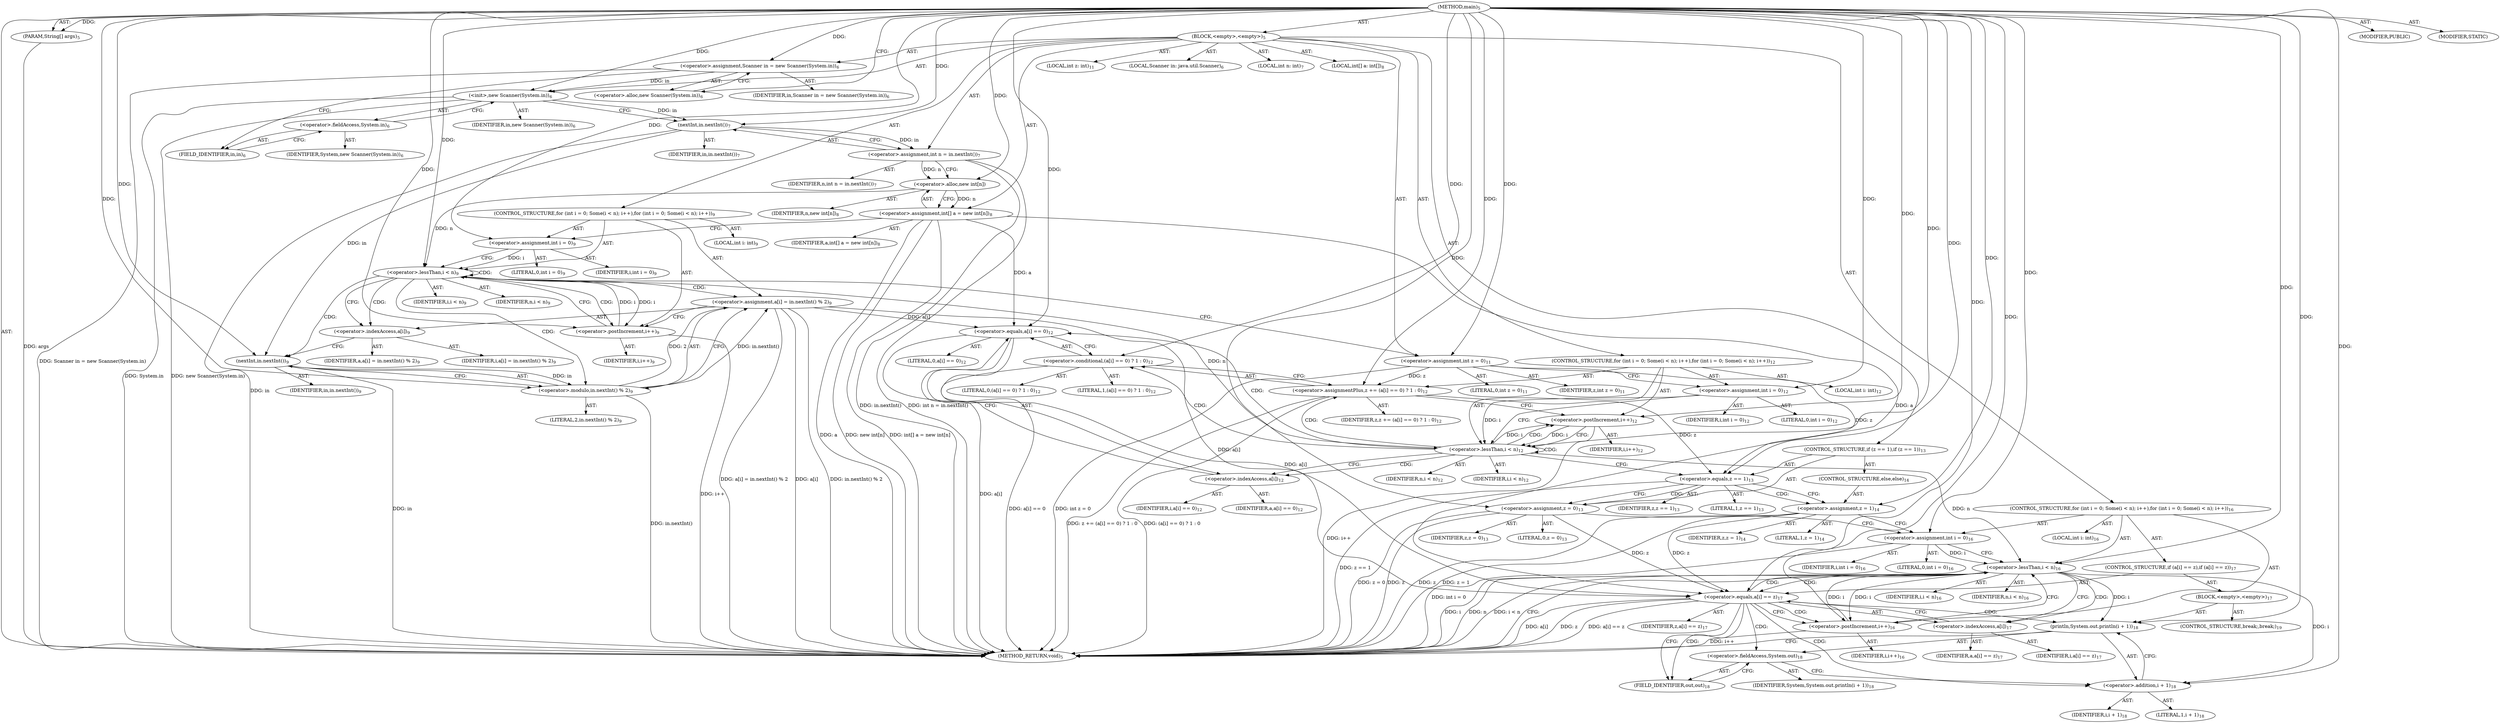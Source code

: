 digraph "main" {  
"19" [label = <(METHOD,main)<SUB>5</SUB>> ]
"20" [label = <(PARAM,String[] args)<SUB>5</SUB>> ]
"21" [label = <(BLOCK,&lt;empty&gt;,&lt;empty&gt;)<SUB>5</SUB>> ]
"4" [label = <(LOCAL,Scanner in: java.util.Scanner)<SUB>6</SUB>> ]
"22" [label = <(&lt;operator&gt;.assignment,Scanner in = new Scanner(System.in))<SUB>6</SUB>> ]
"23" [label = <(IDENTIFIER,in,Scanner in = new Scanner(System.in))<SUB>6</SUB>> ]
"24" [label = <(&lt;operator&gt;.alloc,new Scanner(System.in))<SUB>6</SUB>> ]
"25" [label = <(&lt;init&gt;,new Scanner(System.in))<SUB>6</SUB>> ]
"3" [label = <(IDENTIFIER,in,new Scanner(System.in))<SUB>6</SUB>> ]
"26" [label = <(&lt;operator&gt;.fieldAccess,System.in)<SUB>6</SUB>> ]
"27" [label = <(IDENTIFIER,System,new Scanner(System.in))<SUB>6</SUB>> ]
"28" [label = <(FIELD_IDENTIFIER,in,in)<SUB>6</SUB>> ]
"29" [label = <(LOCAL,int n: int)<SUB>7</SUB>> ]
"30" [label = <(&lt;operator&gt;.assignment,int n = in.nextInt())<SUB>7</SUB>> ]
"31" [label = <(IDENTIFIER,n,int n = in.nextInt())<SUB>7</SUB>> ]
"32" [label = <(nextInt,in.nextInt())<SUB>7</SUB>> ]
"33" [label = <(IDENTIFIER,in,in.nextInt())<SUB>7</SUB>> ]
"34" [label = <(LOCAL,int[] a: int[])<SUB>8</SUB>> ]
"35" [label = <(&lt;operator&gt;.assignment,int[] a = new int[n])<SUB>8</SUB>> ]
"36" [label = <(IDENTIFIER,a,int[] a = new int[n])<SUB>8</SUB>> ]
"37" [label = <(&lt;operator&gt;.alloc,new int[n])> ]
"38" [label = <(IDENTIFIER,n,new int[n])<SUB>8</SUB>> ]
"39" [label = <(CONTROL_STRUCTURE,for (int i = 0; Some(i &lt; n); i++),for (int i = 0; Some(i &lt; n); i++))<SUB>9</SUB>> ]
"40" [label = <(LOCAL,int i: int)<SUB>9</SUB>> ]
"41" [label = <(&lt;operator&gt;.assignment,int i = 0)<SUB>9</SUB>> ]
"42" [label = <(IDENTIFIER,i,int i = 0)<SUB>9</SUB>> ]
"43" [label = <(LITERAL,0,int i = 0)<SUB>9</SUB>> ]
"44" [label = <(&lt;operator&gt;.lessThan,i &lt; n)<SUB>9</SUB>> ]
"45" [label = <(IDENTIFIER,i,i &lt; n)<SUB>9</SUB>> ]
"46" [label = <(IDENTIFIER,n,i &lt; n)<SUB>9</SUB>> ]
"47" [label = <(&lt;operator&gt;.postIncrement,i++)<SUB>9</SUB>> ]
"48" [label = <(IDENTIFIER,i,i++)<SUB>9</SUB>> ]
"49" [label = <(&lt;operator&gt;.assignment,a[i] = in.nextInt() % 2)<SUB>9</SUB>> ]
"50" [label = <(&lt;operator&gt;.indexAccess,a[i])<SUB>9</SUB>> ]
"51" [label = <(IDENTIFIER,a,a[i] = in.nextInt() % 2)<SUB>9</SUB>> ]
"52" [label = <(IDENTIFIER,i,a[i] = in.nextInt() % 2)<SUB>9</SUB>> ]
"53" [label = <(&lt;operator&gt;.modulo,in.nextInt() % 2)<SUB>9</SUB>> ]
"54" [label = <(nextInt,in.nextInt())<SUB>9</SUB>> ]
"55" [label = <(IDENTIFIER,in,in.nextInt())<SUB>9</SUB>> ]
"56" [label = <(LITERAL,2,in.nextInt() % 2)<SUB>9</SUB>> ]
"57" [label = <(LOCAL,int z: int)<SUB>11</SUB>> ]
"58" [label = <(&lt;operator&gt;.assignment,int z = 0)<SUB>11</SUB>> ]
"59" [label = <(IDENTIFIER,z,int z = 0)<SUB>11</SUB>> ]
"60" [label = <(LITERAL,0,int z = 0)<SUB>11</SUB>> ]
"61" [label = <(CONTROL_STRUCTURE,for (int i = 0; Some(i &lt; n); i++),for (int i = 0; Some(i &lt; n); i++))<SUB>12</SUB>> ]
"62" [label = <(LOCAL,int i: int)<SUB>12</SUB>> ]
"63" [label = <(&lt;operator&gt;.assignment,int i = 0)<SUB>12</SUB>> ]
"64" [label = <(IDENTIFIER,i,int i = 0)<SUB>12</SUB>> ]
"65" [label = <(LITERAL,0,int i = 0)<SUB>12</SUB>> ]
"66" [label = <(&lt;operator&gt;.lessThan,i &lt; n)<SUB>12</SUB>> ]
"67" [label = <(IDENTIFIER,i,i &lt; n)<SUB>12</SUB>> ]
"68" [label = <(IDENTIFIER,n,i &lt; n)<SUB>12</SUB>> ]
"69" [label = <(&lt;operator&gt;.postIncrement,i++)<SUB>12</SUB>> ]
"70" [label = <(IDENTIFIER,i,i++)<SUB>12</SUB>> ]
"71" [label = <(&lt;operator&gt;.assignmentPlus,z += (a[i] == 0) ? 1 : 0)<SUB>12</SUB>> ]
"72" [label = <(IDENTIFIER,z,z += (a[i] == 0) ? 1 : 0)<SUB>12</SUB>> ]
"73" [label = <(&lt;operator&gt;.conditional,(a[i] == 0) ? 1 : 0)<SUB>12</SUB>> ]
"74" [label = <(&lt;operator&gt;.equals,a[i] == 0)<SUB>12</SUB>> ]
"75" [label = <(&lt;operator&gt;.indexAccess,a[i])<SUB>12</SUB>> ]
"76" [label = <(IDENTIFIER,a,a[i] == 0)<SUB>12</SUB>> ]
"77" [label = <(IDENTIFIER,i,a[i] == 0)<SUB>12</SUB>> ]
"78" [label = <(LITERAL,0,a[i] == 0)<SUB>12</SUB>> ]
"79" [label = <(LITERAL,1,(a[i] == 0) ? 1 : 0)<SUB>12</SUB>> ]
"80" [label = <(LITERAL,0,(a[i] == 0) ? 1 : 0)<SUB>12</SUB>> ]
"81" [label = <(CONTROL_STRUCTURE,if (z == 1),if (z == 1))<SUB>13</SUB>> ]
"82" [label = <(&lt;operator&gt;.equals,z == 1)<SUB>13</SUB>> ]
"83" [label = <(IDENTIFIER,z,z == 1)<SUB>13</SUB>> ]
"84" [label = <(LITERAL,1,z == 1)<SUB>13</SUB>> ]
"85" [label = <(&lt;operator&gt;.assignment,z = 0)<SUB>13</SUB>> ]
"86" [label = <(IDENTIFIER,z,z = 0)<SUB>13</SUB>> ]
"87" [label = <(LITERAL,0,z = 0)<SUB>13</SUB>> ]
"88" [label = <(CONTROL_STRUCTURE,else,else)<SUB>14</SUB>> ]
"89" [label = <(&lt;operator&gt;.assignment,z = 1)<SUB>14</SUB>> ]
"90" [label = <(IDENTIFIER,z,z = 1)<SUB>14</SUB>> ]
"91" [label = <(LITERAL,1,z = 1)<SUB>14</SUB>> ]
"92" [label = <(CONTROL_STRUCTURE,for (int i = 0; Some(i &lt; n); i++),for (int i = 0; Some(i &lt; n); i++))<SUB>16</SUB>> ]
"93" [label = <(LOCAL,int i: int)<SUB>16</SUB>> ]
"94" [label = <(&lt;operator&gt;.assignment,int i = 0)<SUB>16</SUB>> ]
"95" [label = <(IDENTIFIER,i,int i = 0)<SUB>16</SUB>> ]
"96" [label = <(LITERAL,0,int i = 0)<SUB>16</SUB>> ]
"97" [label = <(&lt;operator&gt;.lessThan,i &lt; n)<SUB>16</SUB>> ]
"98" [label = <(IDENTIFIER,i,i &lt; n)<SUB>16</SUB>> ]
"99" [label = <(IDENTIFIER,n,i &lt; n)<SUB>16</SUB>> ]
"100" [label = <(&lt;operator&gt;.postIncrement,i++)<SUB>16</SUB>> ]
"101" [label = <(IDENTIFIER,i,i++)<SUB>16</SUB>> ]
"102" [label = <(CONTROL_STRUCTURE,if (a[i] == z),if (a[i] == z))<SUB>17</SUB>> ]
"103" [label = <(&lt;operator&gt;.equals,a[i] == z)<SUB>17</SUB>> ]
"104" [label = <(&lt;operator&gt;.indexAccess,a[i])<SUB>17</SUB>> ]
"105" [label = <(IDENTIFIER,a,a[i] == z)<SUB>17</SUB>> ]
"106" [label = <(IDENTIFIER,i,a[i] == z)<SUB>17</SUB>> ]
"107" [label = <(IDENTIFIER,z,a[i] == z)<SUB>17</SUB>> ]
"108" [label = <(BLOCK,&lt;empty&gt;,&lt;empty&gt;)<SUB>17</SUB>> ]
"109" [label = <(println,System.out.println(i + 1))<SUB>18</SUB>> ]
"110" [label = <(&lt;operator&gt;.fieldAccess,System.out)<SUB>18</SUB>> ]
"111" [label = <(IDENTIFIER,System,System.out.println(i + 1))<SUB>18</SUB>> ]
"112" [label = <(FIELD_IDENTIFIER,out,out)<SUB>18</SUB>> ]
"113" [label = <(&lt;operator&gt;.addition,i + 1)<SUB>18</SUB>> ]
"114" [label = <(IDENTIFIER,i,i + 1)<SUB>18</SUB>> ]
"115" [label = <(LITERAL,1,i + 1)<SUB>18</SUB>> ]
"116" [label = <(CONTROL_STRUCTURE,break;,break;)<SUB>19</SUB>> ]
"117" [label = <(MODIFIER,PUBLIC)> ]
"118" [label = <(MODIFIER,STATIC)> ]
"119" [label = <(METHOD_RETURN,void)<SUB>5</SUB>> ]
  "19" -> "20"  [ label = "AST: "] 
  "19" -> "21"  [ label = "AST: "] 
  "19" -> "117"  [ label = "AST: "] 
  "19" -> "118"  [ label = "AST: "] 
  "19" -> "119"  [ label = "AST: "] 
  "21" -> "4"  [ label = "AST: "] 
  "21" -> "22"  [ label = "AST: "] 
  "21" -> "25"  [ label = "AST: "] 
  "21" -> "29"  [ label = "AST: "] 
  "21" -> "30"  [ label = "AST: "] 
  "21" -> "34"  [ label = "AST: "] 
  "21" -> "35"  [ label = "AST: "] 
  "21" -> "39"  [ label = "AST: "] 
  "21" -> "57"  [ label = "AST: "] 
  "21" -> "58"  [ label = "AST: "] 
  "21" -> "61"  [ label = "AST: "] 
  "21" -> "81"  [ label = "AST: "] 
  "21" -> "92"  [ label = "AST: "] 
  "22" -> "23"  [ label = "AST: "] 
  "22" -> "24"  [ label = "AST: "] 
  "25" -> "3"  [ label = "AST: "] 
  "25" -> "26"  [ label = "AST: "] 
  "26" -> "27"  [ label = "AST: "] 
  "26" -> "28"  [ label = "AST: "] 
  "30" -> "31"  [ label = "AST: "] 
  "30" -> "32"  [ label = "AST: "] 
  "32" -> "33"  [ label = "AST: "] 
  "35" -> "36"  [ label = "AST: "] 
  "35" -> "37"  [ label = "AST: "] 
  "37" -> "38"  [ label = "AST: "] 
  "39" -> "40"  [ label = "AST: "] 
  "39" -> "41"  [ label = "AST: "] 
  "39" -> "44"  [ label = "AST: "] 
  "39" -> "47"  [ label = "AST: "] 
  "39" -> "49"  [ label = "AST: "] 
  "41" -> "42"  [ label = "AST: "] 
  "41" -> "43"  [ label = "AST: "] 
  "44" -> "45"  [ label = "AST: "] 
  "44" -> "46"  [ label = "AST: "] 
  "47" -> "48"  [ label = "AST: "] 
  "49" -> "50"  [ label = "AST: "] 
  "49" -> "53"  [ label = "AST: "] 
  "50" -> "51"  [ label = "AST: "] 
  "50" -> "52"  [ label = "AST: "] 
  "53" -> "54"  [ label = "AST: "] 
  "53" -> "56"  [ label = "AST: "] 
  "54" -> "55"  [ label = "AST: "] 
  "58" -> "59"  [ label = "AST: "] 
  "58" -> "60"  [ label = "AST: "] 
  "61" -> "62"  [ label = "AST: "] 
  "61" -> "63"  [ label = "AST: "] 
  "61" -> "66"  [ label = "AST: "] 
  "61" -> "69"  [ label = "AST: "] 
  "61" -> "71"  [ label = "AST: "] 
  "63" -> "64"  [ label = "AST: "] 
  "63" -> "65"  [ label = "AST: "] 
  "66" -> "67"  [ label = "AST: "] 
  "66" -> "68"  [ label = "AST: "] 
  "69" -> "70"  [ label = "AST: "] 
  "71" -> "72"  [ label = "AST: "] 
  "71" -> "73"  [ label = "AST: "] 
  "73" -> "74"  [ label = "AST: "] 
  "73" -> "79"  [ label = "AST: "] 
  "73" -> "80"  [ label = "AST: "] 
  "74" -> "75"  [ label = "AST: "] 
  "74" -> "78"  [ label = "AST: "] 
  "75" -> "76"  [ label = "AST: "] 
  "75" -> "77"  [ label = "AST: "] 
  "81" -> "82"  [ label = "AST: "] 
  "81" -> "85"  [ label = "AST: "] 
  "81" -> "88"  [ label = "AST: "] 
  "82" -> "83"  [ label = "AST: "] 
  "82" -> "84"  [ label = "AST: "] 
  "85" -> "86"  [ label = "AST: "] 
  "85" -> "87"  [ label = "AST: "] 
  "88" -> "89"  [ label = "AST: "] 
  "89" -> "90"  [ label = "AST: "] 
  "89" -> "91"  [ label = "AST: "] 
  "92" -> "93"  [ label = "AST: "] 
  "92" -> "94"  [ label = "AST: "] 
  "92" -> "97"  [ label = "AST: "] 
  "92" -> "100"  [ label = "AST: "] 
  "92" -> "102"  [ label = "AST: "] 
  "94" -> "95"  [ label = "AST: "] 
  "94" -> "96"  [ label = "AST: "] 
  "97" -> "98"  [ label = "AST: "] 
  "97" -> "99"  [ label = "AST: "] 
  "100" -> "101"  [ label = "AST: "] 
  "102" -> "103"  [ label = "AST: "] 
  "102" -> "108"  [ label = "AST: "] 
  "103" -> "104"  [ label = "AST: "] 
  "103" -> "107"  [ label = "AST: "] 
  "104" -> "105"  [ label = "AST: "] 
  "104" -> "106"  [ label = "AST: "] 
  "108" -> "109"  [ label = "AST: "] 
  "108" -> "116"  [ label = "AST: "] 
  "109" -> "110"  [ label = "AST: "] 
  "109" -> "113"  [ label = "AST: "] 
  "110" -> "111"  [ label = "AST: "] 
  "110" -> "112"  [ label = "AST: "] 
  "113" -> "114"  [ label = "AST: "] 
  "113" -> "115"  [ label = "AST: "] 
  "22" -> "28"  [ label = "CFG: "] 
  "25" -> "32"  [ label = "CFG: "] 
  "30" -> "37"  [ label = "CFG: "] 
  "35" -> "41"  [ label = "CFG: "] 
  "58" -> "63"  [ label = "CFG: "] 
  "24" -> "22"  [ label = "CFG: "] 
  "26" -> "25"  [ label = "CFG: "] 
  "32" -> "30"  [ label = "CFG: "] 
  "37" -> "35"  [ label = "CFG: "] 
  "41" -> "44"  [ label = "CFG: "] 
  "44" -> "50"  [ label = "CFG: "] 
  "44" -> "58"  [ label = "CFG: "] 
  "47" -> "44"  [ label = "CFG: "] 
  "49" -> "47"  [ label = "CFG: "] 
  "63" -> "66"  [ label = "CFG: "] 
  "66" -> "75"  [ label = "CFG: "] 
  "66" -> "82"  [ label = "CFG: "] 
  "69" -> "66"  [ label = "CFG: "] 
  "71" -> "69"  [ label = "CFG: "] 
  "82" -> "85"  [ label = "CFG: "] 
  "82" -> "89"  [ label = "CFG: "] 
  "85" -> "94"  [ label = "CFG: "] 
  "94" -> "97"  [ label = "CFG: "] 
  "97" -> "119"  [ label = "CFG: "] 
  "97" -> "104"  [ label = "CFG: "] 
  "100" -> "97"  [ label = "CFG: "] 
  "28" -> "26"  [ label = "CFG: "] 
  "50" -> "54"  [ label = "CFG: "] 
  "53" -> "49"  [ label = "CFG: "] 
  "73" -> "71"  [ label = "CFG: "] 
  "89" -> "94"  [ label = "CFG: "] 
  "103" -> "112"  [ label = "CFG: "] 
  "103" -> "100"  [ label = "CFG: "] 
  "54" -> "53"  [ label = "CFG: "] 
  "74" -> "73"  [ label = "CFG: "] 
  "104" -> "103"  [ label = "CFG: "] 
  "109" -> "119"  [ label = "CFG: "] 
  "75" -> "74"  [ label = "CFG: "] 
  "110" -> "113"  [ label = "CFG: "] 
  "113" -> "109"  [ label = "CFG: "] 
  "112" -> "110"  [ label = "CFG: "] 
  "19" -> "24"  [ label = "CFG: "] 
  "20" -> "119"  [ label = "DDG: args"] 
  "22" -> "119"  [ label = "DDG: Scanner in = new Scanner(System.in)"] 
  "25" -> "119"  [ label = "DDG: System.in"] 
  "25" -> "119"  [ label = "DDG: new Scanner(System.in)"] 
  "32" -> "119"  [ label = "DDG: in"] 
  "30" -> "119"  [ label = "DDG: in.nextInt()"] 
  "30" -> "119"  [ label = "DDG: int n = in.nextInt()"] 
  "35" -> "119"  [ label = "DDG: a"] 
  "35" -> "119"  [ label = "DDG: new int[n]"] 
  "35" -> "119"  [ label = "DDG: int[] a = new int[n]"] 
  "58" -> "119"  [ label = "DDG: int z = 0"] 
  "82" -> "119"  [ label = "DDG: z == 1"] 
  "89" -> "119"  [ label = "DDG: z"] 
  "89" -> "119"  [ label = "DDG: z = 1"] 
  "85" -> "119"  [ label = "DDG: z"] 
  "85" -> "119"  [ label = "DDG: z = 0"] 
  "94" -> "119"  [ label = "DDG: int i = 0"] 
  "97" -> "119"  [ label = "DDG: i"] 
  "97" -> "119"  [ label = "DDG: n"] 
  "97" -> "119"  [ label = "DDG: i &lt; n"] 
  "103" -> "119"  [ label = "DDG: a[i]"] 
  "103" -> "119"  [ label = "DDG: z"] 
  "103" -> "119"  [ label = "DDG: a[i] == z"] 
  "100" -> "119"  [ label = "DDG: i++"] 
  "74" -> "119"  [ label = "DDG: a[i]"] 
  "73" -> "119"  [ label = "DDG: a[i] == 0"] 
  "71" -> "119"  [ label = "DDG: (a[i] == 0) ? 1 : 0"] 
  "71" -> "119"  [ label = "DDG: z += (a[i] == 0) ? 1 : 0"] 
  "69" -> "119"  [ label = "DDG: i++"] 
  "49" -> "119"  [ label = "DDG: a[i]"] 
  "54" -> "119"  [ label = "DDG: in"] 
  "53" -> "119"  [ label = "DDG: in.nextInt()"] 
  "49" -> "119"  [ label = "DDG: in.nextInt() % 2"] 
  "49" -> "119"  [ label = "DDG: a[i] = in.nextInt() % 2"] 
  "47" -> "119"  [ label = "DDG: i++"] 
  "19" -> "20"  [ label = "DDG: "] 
  "19" -> "22"  [ label = "DDG: "] 
  "32" -> "30"  [ label = "DDG: in"] 
  "37" -> "35"  [ label = "DDG: n"] 
  "19" -> "58"  [ label = "DDG: "] 
  "22" -> "25"  [ label = "DDG: in"] 
  "19" -> "25"  [ label = "DDG: "] 
  "19" -> "41"  [ label = "DDG: "] 
  "53" -> "49"  [ label = "DDG: in.nextInt()"] 
  "53" -> "49"  [ label = "DDG: 2"] 
  "19" -> "63"  [ label = "DDG: "] 
  "19" -> "71"  [ label = "DDG: "] 
  "19" -> "85"  [ label = "DDG: "] 
  "19" -> "94"  [ label = "DDG: "] 
  "25" -> "32"  [ label = "DDG: in"] 
  "19" -> "32"  [ label = "DDG: "] 
  "30" -> "37"  [ label = "DDG: n"] 
  "19" -> "37"  [ label = "DDG: "] 
  "41" -> "44"  [ label = "DDG: i"] 
  "47" -> "44"  [ label = "DDG: i"] 
  "19" -> "44"  [ label = "DDG: "] 
  "37" -> "44"  [ label = "DDG: n"] 
  "44" -> "47"  [ label = "DDG: i"] 
  "19" -> "47"  [ label = "DDG: "] 
  "63" -> "66"  [ label = "DDG: i"] 
  "69" -> "66"  [ label = "DDG: i"] 
  "19" -> "66"  [ label = "DDG: "] 
  "44" -> "66"  [ label = "DDG: n"] 
  "66" -> "69"  [ label = "DDG: i"] 
  "19" -> "69"  [ label = "DDG: "] 
  "58" -> "71"  [ label = "DDG: z"] 
  "58" -> "82"  [ label = "DDG: z"] 
  "71" -> "82"  [ label = "DDG: z"] 
  "19" -> "82"  [ label = "DDG: "] 
  "19" -> "89"  [ label = "DDG: "] 
  "94" -> "97"  [ label = "DDG: i"] 
  "100" -> "97"  [ label = "DDG: i"] 
  "19" -> "97"  [ label = "DDG: "] 
  "66" -> "97"  [ label = "DDG: n"] 
  "97" -> "100"  [ label = "DDG: i"] 
  "19" -> "100"  [ label = "DDG: "] 
  "54" -> "53"  [ label = "DDG: in"] 
  "19" -> "53"  [ label = "DDG: "] 
  "19" -> "73"  [ label = "DDG: "] 
  "35" -> "103"  [ label = "DDG: a"] 
  "74" -> "103"  [ label = "DDG: a[i]"] 
  "49" -> "103"  [ label = "DDG: a[i]"] 
  "89" -> "103"  [ label = "DDG: z"] 
  "85" -> "103"  [ label = "DDG: z"] 
  "19" -> "103"  [ label = "DDG: "] 
  "32" -> "54"  [ label = "DDG: in"] 
  "19" -> "54"  [ label = "DDG: "] 
  "35" -> "74"  [ label = "DDG: a"] 
  "49" -> "74"  [ label = "DDG: a[i]"] 
  "19" -> "74"  [ label = "DDG: "] 
  "97" -> "109"  [ label = "DDG: i"] 
  "19" -> "109"  [ label = "DDG: "] 
  "97" -> "113"  [ label = "DDG: i"] 
  "19" -> "113"  [ label = "DDG: "] 
  "44" -> "47"  [ label = "CDG: "] 
  "44" -> "49"  [ label = "CDG: "] 
  "44" -> "50"  [ label = "CDG: "] 
  "44" -> "44"  [ label = "CDG: "] 
  "44" -> "54"  [ label = "CDG: "] 
  "44" -> "53"  [ label = "CDG: "] 
  "66" -> "73"  [ label = "CDG: "] 
  "66" -> "66"  [ label = "CDG: "] 
  "66" -> "75"  [ label = "CDG: "] 
  "66" -> "69"  [ label = "CDG: "] 
  "66" -> "74"  [ label = "CDG: "] 
  "66" -> "71"  [ label = "CDG: "] 
  "82" -> "89"  [ label = "CDG: "] 
  "82" -> "85"  [ label = "CDG: "] 
  "97" -> "103"  [ label = "CDG: "] 
  "97" -> "104"  [ label = "CDG: "] 
  "103" -> "113"  [ label = "CDG: "] 
  "103" -> "97"  [ label = "CDG: "] 
  "103" -> "112"  [ label = "CDG: "] 
  "103" -> "100"  [ label = "CDG: "] 
  "103" -> "110"  [ label = "CDG: "] 
  "103" -> "109"  [ label = "CDG: "] 
}
